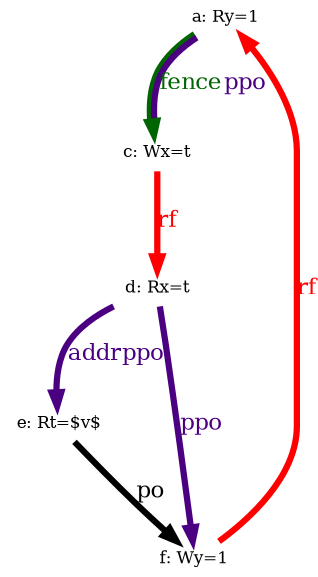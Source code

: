 digraph G {

splines=spline;
pad="0.000000";


/* the unlocked events */
eiid0 [label="a: Ry=1", shape="none", fontsize=8, pos="1.000000,1.125000!", fixedsize="false", height="0.111111", width="0.555556"];
eiid1 [label="c: Wx=t", shape="none", fontsize=8, pos="1.000000,0.562500!", fixedsize="false", height="0.111111", width="0.555556"];
eiid2 [label="d: Rx=t", shape="none", fontsize=8, pos="2.500000,1.125000!", fixedsize="false", height="0.111111", width="0.555556"];
eiid3 [label="e: Rt=$v$", shape="none", fontsize=8, pos="2.500000,0.562500!", fixedsize="false", height="0.111111", width="0.555556"];
eiid4 [label="f: Wy=1", shape="none", fontsize=8, pos="2.500000,0.000000!", fixedsize="false", height="0.111111", width="0.555556"];

/* the intra_causality_data edges */


/* the intra_causality_control edges */

/* the poi edges */
/* the rfmap edges */


/* The viewed-before edges */
eiid0 -> eiid1 [label=<<font color="darkgreen">fence</font><font color="indigo">ppo</font>>, color="darkgreen:indigo", fontsize=11, penwidth="3.000000", arrowsize="0.666700"];
eiid1 -> eiid2 [label=<<font color="red">rf</font>>, color="red", fontsize=11, penwidth="3.000000", arrowsize="0.666700"];
eiid2 -> eiid3 [label=<<font color="indigo">addr</font><font color="indigo">ppo</font>>, color="indigo", fontsize=11, penwidth="3.000000", arrowsize="0.666700"];
eiid2 -> eiid4 [label=<<font color="indigo">ppo</font>>, color="indigo", fontsize=11, penwidth="3.000000", arrowsize="0.666700"];
eiid3 -> eiid4 [label=<<font color="black">po</font>>, color="black", fontsize=11, penwidth="3.000000", arrowsize="0.666700"];
eiid4 -> eiid0 [label=<<font color="red">rf</font>>, color="red", fontsize=11, penwidth="3.000000", arrowsize="0.666700"];
}
